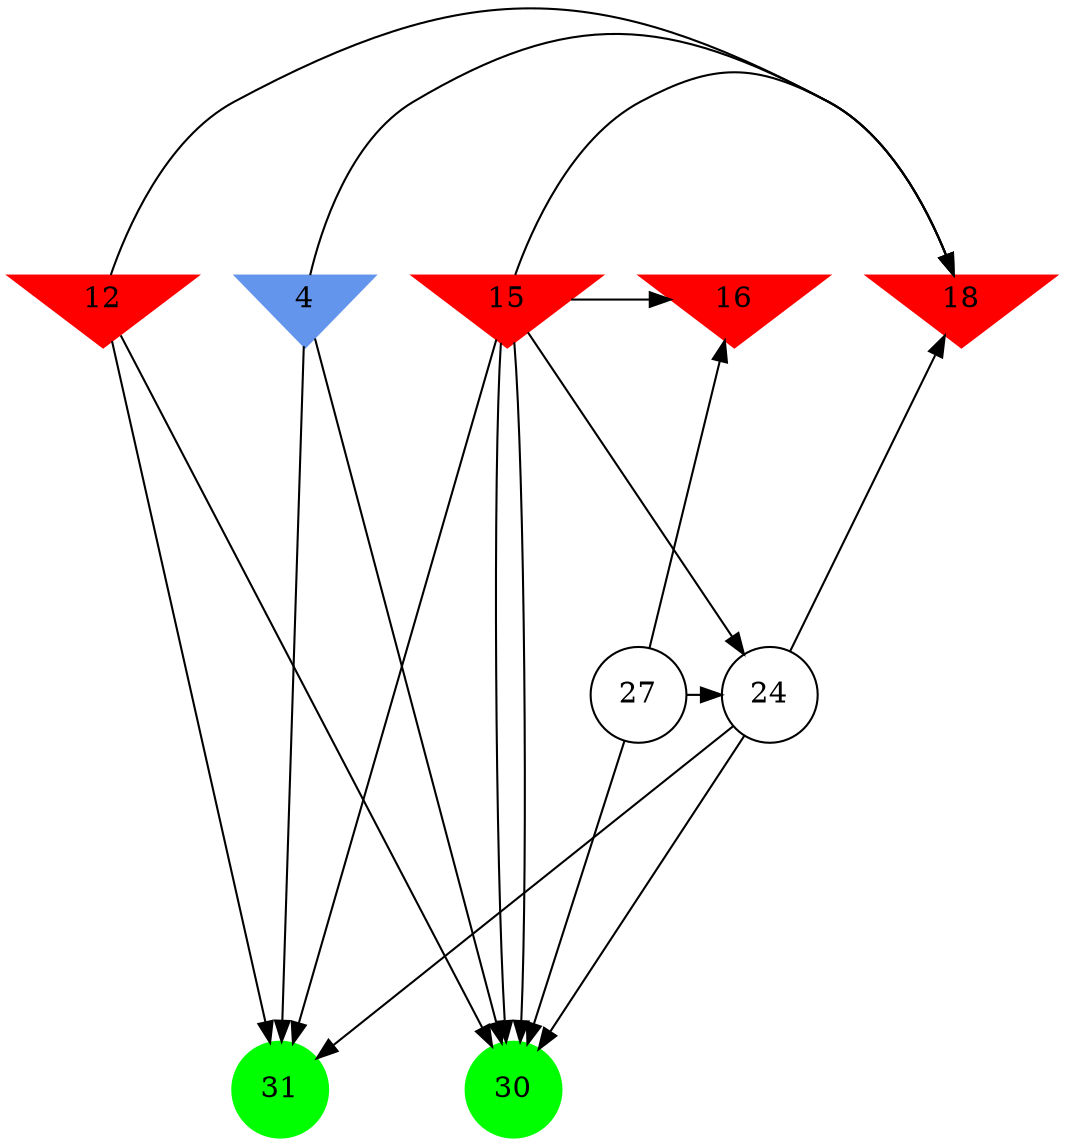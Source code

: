 digraph brain {
	ranksep=2.0;
	4 [shape=invtriangle,style=filled,color=cornflowerblue];
	12 [shape=invtriangle,style=filled,color=red];
	15 [shape=invtriangle,style=filled,color=red];
	16 [shape=invtriangle,style=filled,color=red];
	18 [shape=invtriangle,style=filled,color=red];
	24 [shape=circle,color=black];
	27 [shape=circle,color=black];
	30 [shape=circle,style=filled,color=green];
	31 [shape=circle,style=filled,color=green];
	24	->	18;
	24	->	31;
	24	->	30;
	15	->	18;
	15	->	31;
	15	->	30;
	12	->	18;
	12	->	31;
	12	->	30;
	4	->	18;
	4	->	31;
	4	->	30;
	27	->	16;
	27	->	24;
	27	->	30;
	15	->	16;
	15	->	24;
	15	->	30;
	{ rank=same; 4; 12; 15; 16; 18; }
	{ rank=same; 24; 27; }
	{ rank=same; 30; 31; }
}
